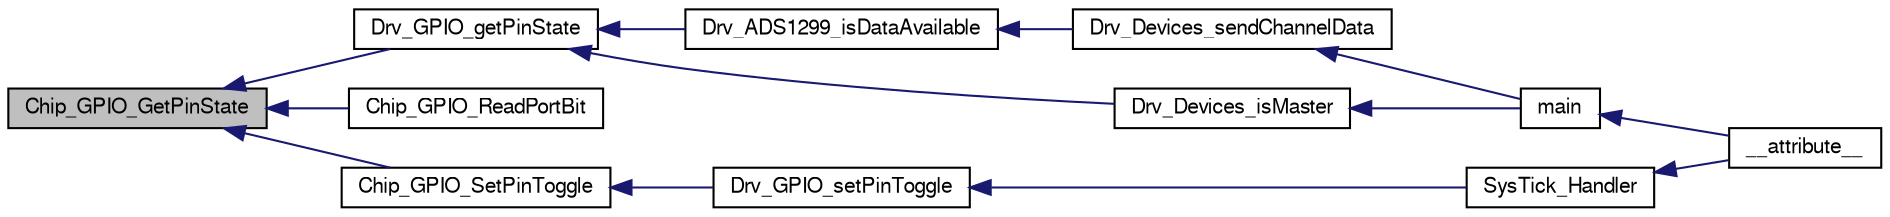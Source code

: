 digraph "Chip_GPIO_GetPinState"
{
  edge [fontname="FreeSans",fontsize="10",labelfontname="FreeSans",labelfontsize="10"];
  node [fontname="FreeSans",fontsize="10",shape=record];
  rankdir="LR";
  Node1 [label="Chip_GPIO_GetPinState",height=0.2,width=0.4,color="black", fillcolor="grey75", style="filled", fontcolor="black"];
  Node1 -> Node2 [dir="back",color="midnightblue",fontsize="10",style="solid"];
  Node2 [label="Drv_GPIO_getPinState",height=0.2,width=0.4,color="black", fillcolor="white", style="filled",URL="$group__GPIO__Library.html#ga3979c4c389440c603c44afef9b25c6c6",tooltip="Get a GPIO pin state. "];
  Node2 -> Node3 [dir="back",color="midnightblue",fontsize="10",style="solid"];
  Node3 [label="Drv_ADS1299_isDataAvailable",height=0.2,width=0.4,color="black", fillcolor="white", style="filled",URL="$group__ADS1299__Library.html#ga55bafd8fc454bf91a40711e71c9028e0",tooltip="Query to see if data is available from the ADS1299. "];
  Node3 -> Node4 [dir="back",color="midnightblue",fontsize="10",style="solid"];
  Node4 [label="Drv_Devices_sendChannelData",height=0.2,width=0.4,color="black", fillcolor="white", style="filled",URL="$group__Devices__Library.html#ga828212dc5604557924cd8ea9e6252c6c",tooltip="Send via UART the data acquired by the ADS. "];
  Node4 -> Node5 [dir="back",color="midnightblue",fontsize="10",style="solid"];
  Node5 [label="main",height=0.2,width=0.4,color="black", fillcolor="white", style="filled",URL="$group__Application__Layer.html#ga840291bc02cba5474a4cb46a9b9566fe"];
  Node5 -> Node6 [dir="back",color="midnightblue",fontsize="10",style="solid"];
  Node6 [label="__attribute__",height=0.2,width=0.4,color="black", fillcolor="white", style="filled",URL="$cr__startup__lpc175x__6x_8c.html#adce420b900676fa0caed5a713cac82fb"];
  Node2 -> Node7 [dir="back",color="midnightblue",fontsize="10",style="solid"];
  Node7 [label="Drv_Devices_isMaster",height=0.2,width=0.4,color="black", fillcolor="white", style="filled",URL="$group__Devices__Library.html#ga92e403bbfcda965385b78ce10bbea47a",tooltip="Determines if the board is Master or Slave and set a flag. "];
  Node7 -> Node5 [dir="back",color="midnightblue",fontsize="10",style="solid"];
  Node1 -> Node8 [dir="back",color="midnightblue",fontsize="10",style="solid"];
  Node8 [label="Chip_GPIO_ReadPortBit",height=0.2,width=0.4,color="black", fillcolor="white", style="filled",URL="$group__GPIO__17XX__40XX.html#ga74ca55b747c3a51c1ae3e47645da0c75",tooltip="Read a GPIO state. "];
  Node1 -> Node9 [dir="back",color="midnightblue",fontsize="10",style="solid"];
  Node9 [label="Chip_GPIO_SetPinToggle",height=0.2,width=0.4,color="black", fillcolor="white", style="filled",URL="$group__GPIO__17XX__40XX.html#ga5437e5a8ae2ce7662b605f9961aad8f5",tooltip="Toggle an individual GPIO output pin to the opposite state. "];
  Node9 -> Node10 [dir="back",color="midnightblue",fontsize="10",style="solid"];
  Node10 [label="Drv_GPIO_setPinToggle",height=0.2,width=0.4,color="black", fillcolor="white", style="filled",URL="$group__GPIO__Library.html#ga240d6ad540b4d4cc042ea7a3a5746159",tooltip="Toggle an individual GPIO output to the opposite state. "];
  Node10 -> Node11 [dir="back",color="midnightblue",fontsize="10",style="solid"];
  Node11 [label="SysTick_Handler",height=0.2,width=0.4,color="black", fillcolor="white", style="filled",URL="$group__Devices__Library.html#gab5e09814056d617c521549e542639b7e",tooltip="Handle interrupt from SysTick timer. "];
  Node11 -> Node6 [dir="back",color="midnightblue",fontsize="10",style="solid"];
}
